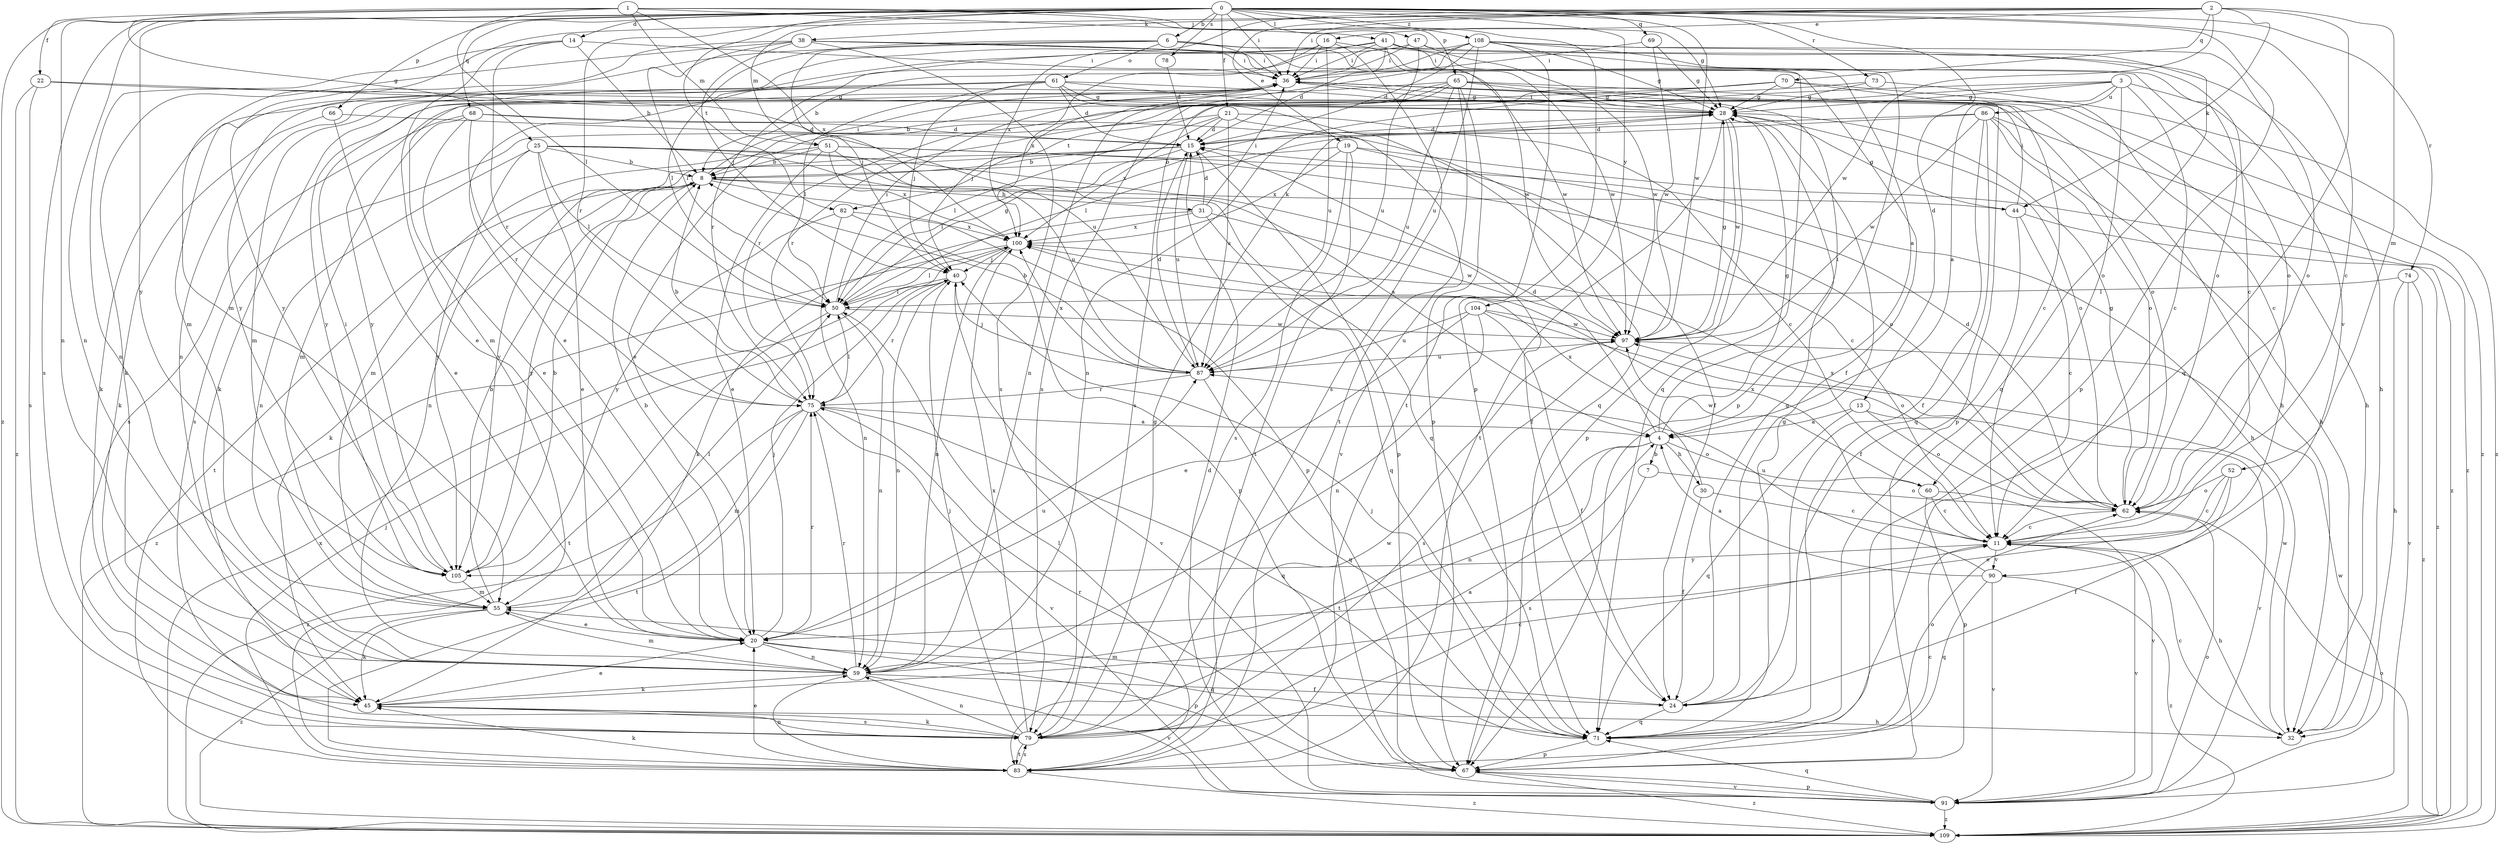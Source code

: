 strict digraph  {
0;
1;
2;
3;
4;
6;
7;
8;
11;
13;
14;
15;
16;
19;
20;
21;
22;
24;
25;
28;
30;
31;
32;
36;
38;
40;
41;
44;
45;
47;
50;
51;
52;
55;
59;
60;
61;
62;
65;
66;
67;
68;
69;
70;
71;
73;
74;
75;
78;
79;
82;
83;
86;
87;
90;
91;
97;
100;
104;
105;
108;
109;
0 -> 6  [label=b];
0 -> 11  [label=c];
0 -> 13  [label=d];
0 -> 14  [label=d];
0 -> 21  [label=f];
0 -> 36  [label=i];
0 -> 47  [label=l];
0 -> 51  [label=m];
0 -> 59  [label=n];
0 -> 65  [label=p];
0 -> 66  [label=p];
0 -> 67  [label=p];
0 -> 68  [label=q];
0 -> 69  [label=q];
0 -> 73  [label=r];
0 -> 74  [label=r];
0 -> 75  [label=r];
0 -> 78  [label=s];
0 -> 79  [label=s];
0 -> 82  [label=t];
0 -> 97  [label=w];
0 -> 104  [label=y];
0 -> 105  [label=y];
0 -> 108  [label=z];
0 -> 109  [label=z];
1 -> 22  [label=f];
1 -> 25  [label=g];
1 -> 28  [label=g];
1 -> 41  [label=k];
1 -> 50  [label=l];
1 -> 51  [label=m];
1 -> 59  [label=n];
1 -> 67  [label=p];
1 -> 100  [label=x];
2 -> 16  [label=e];
2 -> 19  [label=e];
2 -> 36  [label=i];
2 -> 38  [label=j];
2 -> 44  [label=k];
2 -> 52  [label=m];
2 -> 55  [label=m];
2 -> 70  [label=q];
2 -> 71  [label=q];
2 -> 97  [label=w];
2 -> 100  [label=x];
3 -> 4  [label=a];
3 -> 11  [label=c];
3 -> 28  [label=g];
3 -> 60  [label=o];
3 -> 75  [label=r];
3 -> 82  [label=t];
3 -> 86  [label=u];
3 -> 90  [label=v];
4 -> 7  [label=b];
4 -> 15  [label=d];
4 -> 28  [label=g];
4 -> 30  [label=h];
4 -> 36  [label=i];
4 -> 59  [label=n];
4 -> 60  [label=o];
4 -> 83  [label=t];
6 -> 36  [label=i];
6 -> 40  [label=j];
6 -> 50  [label=l];
6 -> 55  [label=m];
6 -> 61  [label=o];
6 -> 62  [label=o];
6 -> 97  [label=w];
7 -> 62  [label=o];
7 -> 79  [label=s];
8 -> 31  [label=h];
8 -> 36  [label=i];
8 -> 44  [label=k];
8 -> 45  [label=k];
8 -> 67  [label=p];
8 -> 83  [label=t];
8 -> 105  [label=y];
11 -> 32  [label=h];
11 -> 90  [label=v];
11 -> 91  [label=v];
11 -> 100  [label=x];
11 -> 105  [label=y];
13 -> 4  [label=a];
13 -> 62  [label=o];
13 -> 71  [label=q];
13 -> 91  [label=v];
14 -> 8  [label=b];
14 -> 20  [label=e];
14 -> 36  [label=i];
14 -> 59  [label=n];
14 -> 75  [label=r];
15 -> 8  [label=b];
15 -> 50  [label=l];
15 -> 59  [label=n];
15 -> 67  [label=p];
15 -> 87  [label=u];
15 -> 105  [label=y];
16 -> 20  [label=e];
16 -> 24  [label=f];
16 -> 36  [label=i];
16 -> 79  [label=s];
16 -> 87  [label=u];
16 -> 100  [label=x];
19 -> 8  [label=b];
19 -> 11  [label=c];
19 -> 79  [label=s];
19 -> 83  [label=t];
19 -> 100  [label=x];
19 -> 109  [label=z];
20 -> 8  [label=b];
20 -> 40  [label=j];
20 -> 59  [label=n];
20 -> 67  [label=p];
20 -> 71  [label=q];
20 -> 75  [label=r];
20 -> 87  [label=u];
21 -> 11  [label=c];
21 -> 15  [label=d];
21 -> 50  [label=l];
21 -> 79  [label=s];
21 -> 87  [label=u];
21 -> 91  [label=v];
21 -> 100  [label=x];
22 -> 28  [label=g];
22 -> 79  [label=s];
22 -> 87  [label=u];
22 -> 109  [label=z];
24 -> 28  [label=g];
24 -> 55  [label=m];
24 -> 71  [label=q];
25 -> 4  [label=a];
25 -> 8  [label=b];
25 -> 20  [label=e];
25 -> 24  [label=f];
25 -> 50  [label=l];
25 -> 59  [label=n];
25 -> 71  [label=q];
25 -> 105  [label=y];
28 -> 15  [label=d];
28 -> 36  [label=i];
28 -> 62  [label=o];
28 -> 67  [label=p];
28 -> 83  [label=t];
28 -> 97  [label=w];
30 -> 11  [label=c];
30 -> 24  [label=f];
30 -> 100  [label=x];
31 -> 15  [label=d];
31 -> 36  [label=i];
31 -> 45  [label=k];
31 -> 71  [label=q];
31 -> 97  [label=w];
31 -> 100  [label=x];
32 -> 11  [label=c];
32 -> 97  [label=w];
36 -> 28  [label=g];
36 -> 32  [label=h];
36 -> 45  [label=k];
36 -> 55  [label=m];
36 -> 59  [label=n];
38 -> 36  [label=i];
38 -> 40  [label=j];
38 -> 45  [label=k];
38 -> 50  [label=l];
38 -> 62  [label=o];
38 -> 79  [label=s];
38 -> 97  [label=w];
38 -> 105  [label=y];
40 -> 50  [label=l];
40 -> 59  [label=n];
40 -> 75  [label=r];
40 -> 91  [label=v];
41 -> 4  [label=a];
41 -> 11  [label=c];
41 -> 15  [label=d];
41 -> 36  [label=i];
41 -> 59  [label=n];
41 -> 71  [label=q];
41 -> 75  [label=r];
41 -> 97  [label=w];
44 -> 11  [label=c];
44 -> 24  [label=f];
44 -> 28  [label=g];
44 -> 36  [label=i];
44 -> 109  [label=z];
45 -> 11  [label=c];
45 -> 20  [label=e];
45 -> 32  [label=h];
45 -> 79  [label=s];
47 -> 32  [label=h];
47 -> 36  [label=i];
47 -> 87  [label=u];
47 -> 97  [label=w];
47 -> 105  [label=y];
50 -> 28  [label=g];
50 -> 36  [label=i];
50 -> 59  [label=n];
50 -> 83  [label=t];
50 -> 97  [label=w];
51 -> 8  [label=b];
51 -> 20  [label=e];
51 -> 32  [label=h];
51 -> 55  [label=m];
51 -> 62  [label=o];
51 -> 87  [label=u];
51 -> 100  [label=x];
52 -> 11  [label=c];
52 -> 20  [label=e];
52 -> 24  [label=f];
52 -> 62  [label=o];
55 -> 8  [label=b];
55 -> 20  [label=e];
55 -> 45  [label=k];
55 -> 50  [label=l];
55 -> 109  [label=z];
59 -> 24  [label=f];
59 -> 45  [label=k];
59 -> 55  [label=m];
59 -> 75  [label=r];
59 -> 91  [label=v];
60 -> 11  [label=c];
60 -> 67  [label=p];
60 -> 91  [label=v];
60 -> 97  [label=w];
61 -> 15  [label=d];
61 -> 28  [label=g];
61 -> 32  [label=h];
61 -> 40  [label=j];
61 -> 45  [label=k];
61 -> 50  [label=l];
61 -> 55  [label=m];
61 -> 62  [label=o];
61 -> 71  [label=q];
62 -> 11  [label=c];
62 -> 15  [label=d];
62 -> 28  [label=g];
62 -> 100  [label=x];
65 -> 8  [label=b];
65 -> 11  [label=c];
65 -> 28  [label=g];
65 -> 40  [label=j];
65 -> 67  [label=p];
65 -> 79  [label=s];
65 -> 83  [label=t];
65 -> 87  [label=u];
65 -> 105  [label=y];
65 -> 109  [label=z];
66 -> 15  [label=d];
66 -> 20  [label=e];
66 -> 45  [label=k];
67 -> 75  [label=r];
67 -> 91  [label=v];
67 -> 109  [label=z];
68 -> 15  [label=d];
68 -> 20  [label=e];
68 -> 24  [label=f];
68 -> 55  [label=m];
68 -> 75  [label=r];
68 -> 79  [label=s];
69 -> 28  [label=g];
69 -> 36  [label=i];
69 -> 97  [label=w];
70 -> 11  [label=c];
70 -> 28  [label=g];
70 -> 59  [label=n];
70 -> 67  [label=p];
70 -> 75  [label=r];
70 -> 105  [label=y];
71 -> 28  [label=g];
71 -> 40  [label=j];
71 -> 62  [label=o];
71 -> 67  [label=p];
73 -> 20  [label=e];
73 -> 28  [label=g];
73 -> 109  [label=z];
74 -> 32  [label=h];
74 -> 50  [label=l];
74 -> 91  [label=v];
74 -> 109  [label=z];
75 -> 4  [label=a];
75 -> 8  [label=b];
75 -> 50  [label=l];
75 -> 55  [label=m];
75 -> 71  [label=q];
75 -> 83  [label=t];
75 -> 91  [label=v];
75 -> 109  [label=z];
78 -> 15  [label=d];
79 -> 4  [label=a];
79 -> 28  [label=g];
79 -> 40  [label=j];
79 -> 45  [label=k];
79 -> 59  [label=n];
79 -> 83  [label=t];
79 -> 97  [label=w];
79 -> 100  [label=x];
82 -> 59  [label=n];
82 -> 67  [label=p];
82 -> 100  [label=x];
82 -> 105  [label=y];
83 -> 11  [label=c];
83 -> 20  [label=e];
83 -> 40  [label=j];
83 -> 45  [label=k];
83 -> 50  [label=l];
83 -> 59  [label=n];
83 -> 79  [label=s];
83 -> 109  [label=z];
86 -> 15  [label=d];
86 -> 24  [label=f];
86 -> 32  [label=h];
86 -> 50  [label=l];
86 -> 62  [label=o];
86 -> 71  [label=q];
86 -> 97  [label=w];
86 -> 109  [label=z];
87 -> 8  [label=b];
87 -> 15  [label=d];
87 -> 40  [label=j];
87 -> 71  [label=q];
87 -> 75  [label=r];
87 -> 100  [label=x];
90 -> 4  [label=a];
90 -> 71  [label=q];
90 -> 87  [label=u];
90 -> 91  [label=v];
90 -> 109  [label=z];
91 -> 15  [label=d];
91 -> 62  [label=o];
91 -> 67  [label=p];
91 -> 71  [label=q];
91 -> 97  [label=w];
91 -> 109  [label=z];
97 -> 28  [label=g];
97 -> 79  [label=s];
97 -> 87  [label=u];
100 -> 40  [label=j];
100 -> 50  [label=l];
100 -> 59  [label=n];
100 -> 109  [label=z];
104 -> 20  [label=e];
104 -> 24  [label=f];
104 -> 59  [label=n];
104 -> 62  [label=o];
104 -> 87  [label=u];
104 -> 97  [label=w];
105 -> 8  [label=b];
105 -> 36  [label=i];
105 -> 55  [label=m];
108 -> 8  [label=b];
108 -> 15  [label=d];
108 -> 28  [label=g];
108 -> 36  [label=i];
108 -> 62  [label=o];
108 -> 67  [label=p];
108 -> 71  [label=q];
108 -> 79  [label=s];
108 -> 83  [label=t];
108 -> 87  [label=u];
109 -> 62  [label=o];
109 -> 100  [label=x];
}
